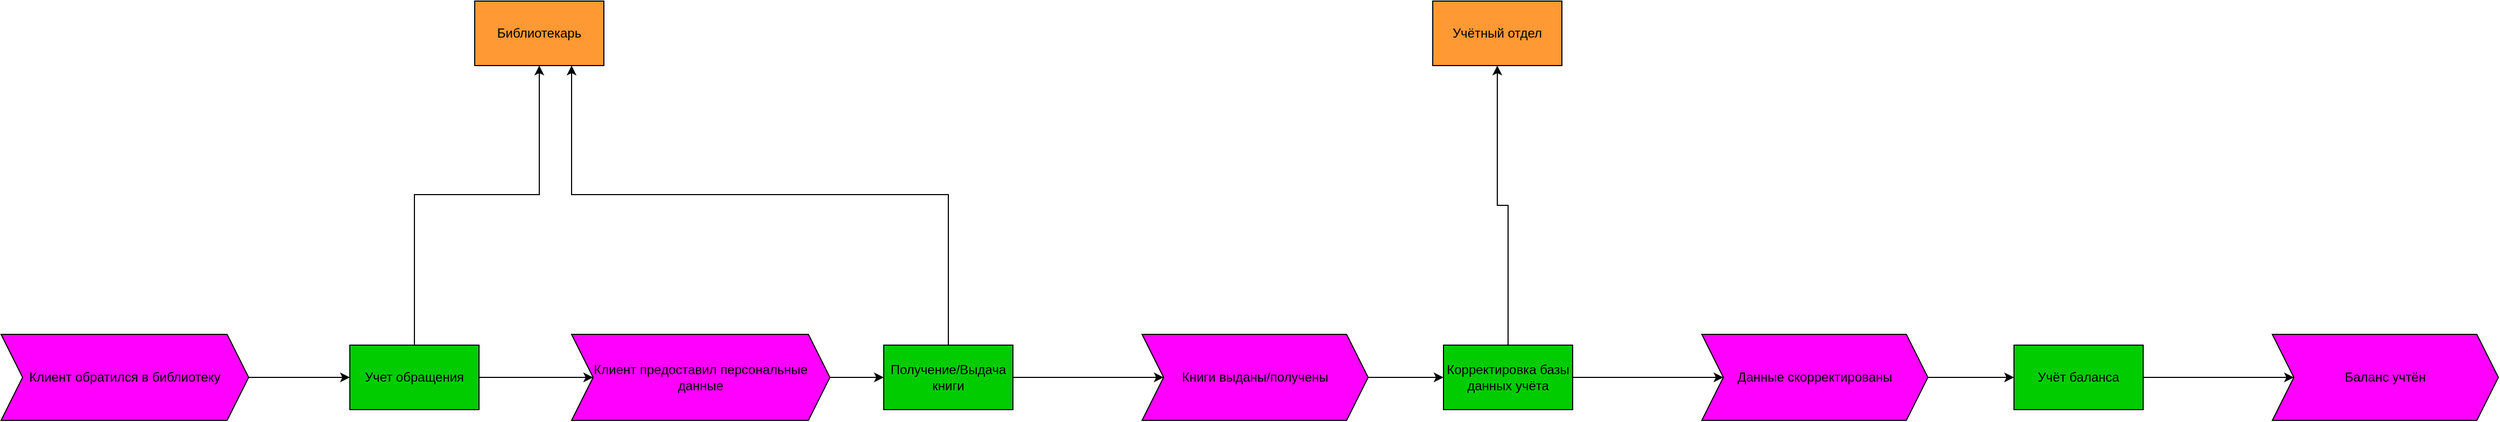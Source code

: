<mxfile version="20.0.1" type="device"><diagram id="F9pdFo2dO7NXurbreDPV" name="Page-1"><mxGraphModel dx="2302" dy="2310" grid="1" gridSize="10" guides="1" tooltips="1" connect="1" arrows="1" fold="1" page="1" pageScale="1" pageWidth="827" pageHeight="1169" math="0" shadow="0"><root><mxCell id="0"/><mxCell id="1" parent="0"/><mxCell id="6yLARBq1d5NWKyuPQoFS-1" style="edgeStyle=orthogonalEdgeStyle;rounded=0;orthogonalLoop=1;jettySize=auto;html=1;entryX=0;entryY=0.5;entryDx=0;entryDy=0;" edge="1" parent="1" source="6yLARBq1d5NWKyuPQoFS-2" target="6yLARBq1d5NWKyuPQoFS-5"><mxGeometry relative="1" as="geometry"><mxPoint x="300" y="200" as="targetPoint"/></mxGeometry></mxCell><mxCell id="6yLARBq1d5NWKyuPQoFS-2" value="Клиент обратился в библиотеку" style="shape=step;perimeter=stepPerimeter;whiteSpace=wrap;html=1;fixedSize=1;fillColor=#FF00FF;" vertex="1" parent="1"><mxGeometry x="30" y="170" width="230" height="80" as="geometry"/></mxCell><mxCell id="6yLARBq1d5NWKyuPQoFS-3" style="edgeStyle=orthogonalEdgeStyle;rounded=0;orthogonalLoop=1;jettySize=auto;html=1;entryX=0.5;entryY=1;entryDx=0;entryDy=0;" edge="1" parent="1" source="6yLARBq1d5NWKyuPQoFS-5" target="6yLARBq1d5NWKyuPQoFS-6"><mxGeometry relative="1" as="geometry"><Array as="points"><mxPoint x="414" y="40"/><mxPoint x="530" y="40"/></Array></mxGeometry></mxCell><mxCell id="6yLARBq1d5NWKyuPQoFS-4" value="" style="edgeStyle=orthogonalEdgeStyle;rounded=0;orthogonalLoop=1;jettySize=auto;html=1;entryX=0;entryY=0.5;entryDx=0;entryDy=0;" edge="1" parent="1" source="6yLARBq1d5NWKyuPQoFS-5" target="6yLARBq1d5NWKyuPQoFS-8"><mxGeometry relative="1" as="geometry"><mxPoint x="554" y="210" as="targetPoint"/></mxGeometry></mxCell><mxCell id="6yLARBq1d5NWKyuPQoFS-5" value="Учет обращения" style="rounded=0;whiteSpace=wrap;html=1;fillColor=#00CC00;" vertex="1" parent="1"><mxGeometry x="354" y="180" width="120" height="60" as="geometry"/></mxCell><mxCell id="6yLARBq1d5NWKyuPQoFS-6" value="Библиотекарь" style="rounded=0;whiteSpace=wrap;html=1;fillColor=#FF9933;" vertex="1" parent="1"><mxGeometry x="470" y="-140" width="120" height="60" as="geometry"/></mxCell><mxCell id="6yLARBq1d5NWKyuPQoFS-7" style="edgeStyle=orthogonalEdgeStyle;rounded=0;orthogonalLoop=1;jettySize=auto;html=1;entryX=0;entryY=0.5;entryDx=0;entryDy=0;" edge="1" parent="1" source="6yLARBq1d5NWKyuPQoFS-8" target="6yLARBq1d5NWKyuPQoFS-11"><mxGeometry relative="1" as="geometry"/></mxCell><mxCell id="6yLARBq1d5NWKyuPQoFS-8" value="Клиент предоставил персональные данные" style="shape=step;perimeter=stepPerimeter;whiteSpace=wrap;html=1;fixedSize=1;fillColor=#FF00FF;" vertex="1" parent="1"><mxGeometry x="560" y="170" width="240" height="80" as="geometry"/></mxCell><mxCell id="6yLARBq1d5NWKyuPQoFS-9" style="edgeStyle=orthogonalEdgeStyle;rounded=0;orthogonalLoop=1;jettySize=auto;html=1;entryX=0.75;entryY=1;entryDx=0;entryDy=0;" edge="1" parent="1" source="6yLARBq1d5NWKyuPQoFS-11" target="6yLARBq1d5NWKyuPQoFS-6"><mxGeometry relative="1" as="geometry"><mxPoint x="620" y="-40" as="targetPoint"/><Array as="points"><mxPoint x="910" y="40"/><mxPoint x="560" y="40"/></Array></mxGeometry></mxCell><mxCell id="6yLARBq1d5NWKyuPQoFS-10" style="edgeStyle=orthogonalEdgeStyle;rounded=0;orthogonalLoop=1;jettySize=auto;html=1;entryX=0;entryY=0.5;entryDx=0;entryDy=0;" edge="1" parent="1" source="6yLARBq1d5NWKyuPQoFS-11" target="6yLARBq1d5NWKyuPQoFS-13"><mxGeometry relative="1" as="geometry"/></mxCell><mxCell id="6yLARBq1d5NWKyuPQoFS-11" value="Получение/Выдача книги" style="rounded=0;whiteSpace=wrap;html=1;fillColor=#00CC00;" vertex="1" parent="1"><mxGeometry x="850" y="180" width="120" height="60" as="geometry"/></mxCell><mxCell id="6yLARBq1d5NWKyuPQoFS-81" style="edgeStyle=orthogonalEdgeStyle;rounded=0;orthogonalLoop=1;jettySize=auto;html=1;entryX=0;entryY=0.5;entryDx=0;entryDy=0;" edge="1" parent="1" source="6yLARBq1d5NWKyuPQoFS-13" target="6yLARBq1d5NWKyuPQoFS-79"><mxGeometry relative="1" as="geometry"/></mxCell><mxCell id="6yLARBq1d5NWKyuPQoFS-13" value="Книги выданы/получены" style="shape=step;perimeter=stepPerimeter;whiteSpace=wrap;html=1;fixedSize=1;fillColor=#FF00FF;" vertex="1" parent="1"><mxGeometry x="1090" y="170" width="210" height="80" as="geometry"/></mxCell><mxCell id="6yLARBq1d5NWKyuPQoFS-84" style="edgeStyle=orthogonalEdgeStyle;rounded=0;orthogonalLoop=1;jettySize=auto;html=1;entryX=0;entryY=0.5;entryDx=0;entryDy=0;" edge="1" parent="1" source="6yLARBq1d5NWKyuPQoFS-79" target="6yLARBq1d5NWKyuPQoFS-80"><mxGeometry relative="1" as="geometry"/></mxCell><mxCell id="6yLARBq1d5NWKyuPQoFS-86" style="edgeStyle=orthogonalEdgeStyle;rounded=0;orthogonalLoop=1;jettySize=auto;html=1;entryX=0.5;entryY=1;entryDx=0;entryDy=0;" edge="1" parent="1" source="6yLARBq1d5NWKyuPQoFS-79" target="6yLARBq1d5NWKyuPQoFS-85"><mxGeometry relative="1" as="geometry"/></mxCell><mxCell id="6yLARBq1d5NWKyuPQoFS-79" value="Корректировка базы данных учёта" style="rounded=0;whiteSpace=wrap;html=1;fillColor=#00CC00;" vertex="1" parent="1"><mxGeometry x="1370" y="180" width="120" height="60" as="geometry"/></mxCell><mxCell id="6yLARBq1d5NWKyuPQoFS-90" style="edgeStyle=orthogonalEdgeStyle;rounded=0;orthogonalLoop=1;jettySize=auto;html=1;entryX=0;entryY=0.5;entryDx=0;entryDy=0;" edge="1" parent="1" source="6yLARBq1d5NWKyuPQoFS-80" target="6yLARBq1d5NWKyuPQoFS-88"><mxGeometry relative="1" as="geometry"/></mxCell><mxCell id="6yLARBq1d5NWKyuPQoFS-80" value="Данные скорректированы" style="shape=step;perimeter=stepPerimeter;whiteSpace=wrap;html=1;fixedSize=1;fillColor=#FF00FF;" vertex="1" parent="1"><mxGeometry x="1610" y="170" width="210" height="80" as="geometry"/></mxCell><mxCell id="6yLARBq1d5NWKyuPQoFS-85" value="Учётный отдел" style="rounded=0;whiteSpace=wrap;html=1;fillColor=#FF9933;" vertex="1" parent="1"><mxGeometry x="1360" y="-140" width="120" height="60" as="geometry"/></mxCell><mxCell id="6yLARBq1d5NWKyuPQoFS-91" style="edgeStyle=orthogonalEdgeStyle;rounded=0;orthogonalLoop=1;jettySize=auto;html=1;" edge="1" parent="1" source="6yLARBq1d5NWKyuPQoFS-88" target="6yLARBq1d5NWKyuPQoFS-89"><mxGeometry relative="1" as="geometry"/></mxCell><mxCell id="6yLARBq1d5NWKyuPQoFS-88" value="Учёт баланса" style="rounded=0;whiteSpace=wrap;html=1;fillColor=#00CC00;" vertex="1" parent="1"><mxGeometry x="1900" y="180" width="120" height="60" as="geometry"/></mxCell><mxCell id="6yLARBq1d5NWKyuPQoFS-89" value="Баланс учтён" style="shape=step;perimeter=stepPerimeter;whiteSpace=wrap;html=1;fixedSize=1;fillColor=#FF00FF;" vertex="1" parent="1"><mxGeometry x="2140" y="170" width="210" height="80" as="geometry"/></mxCell></root></mxGraphModel></diagram></mxfile>